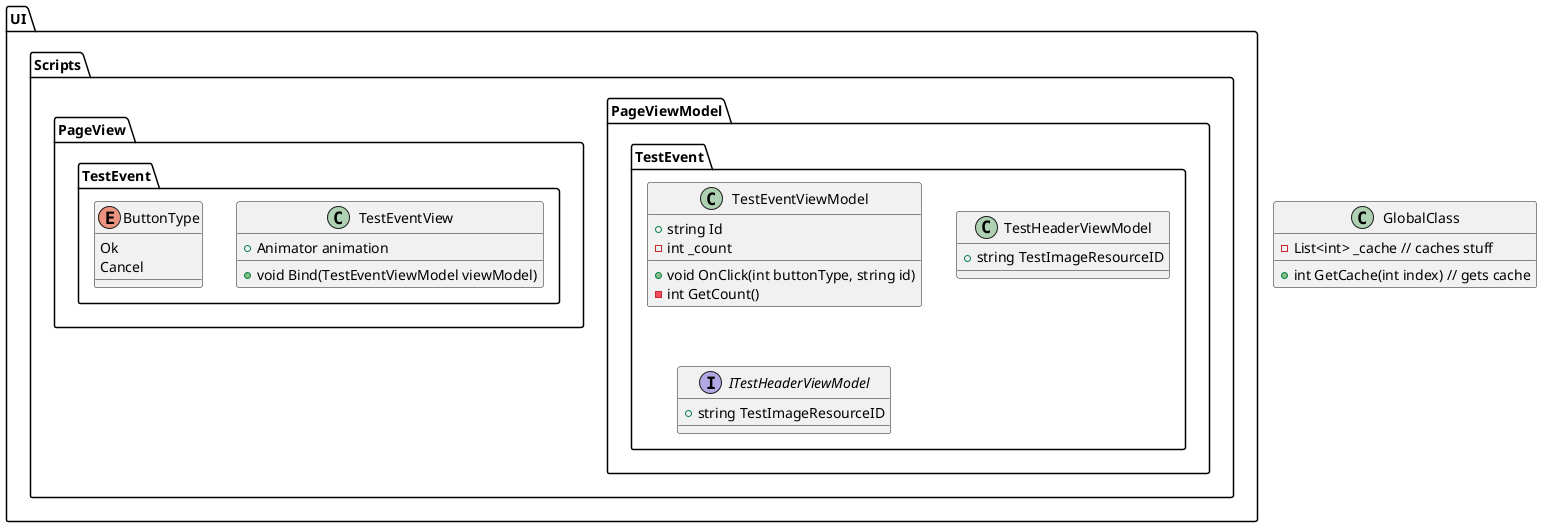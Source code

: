 @startuml

class GlobalClass {
  -List<int> _cache // caches stuff
  +int GetCache(int index) // gets cache
}

namespace UI.Scripts.PageViewModel.TestEvent {
  class TestEventViewModel {
    +string Id
    -int _count
    +void OnClick(int buttonType, string id)
    -int GetCount()
  }

  class TestHeaderViewModel {
    +string TestImageResourceID
  }

  interface ITestHeaderViewModel {
    +string TestImageResourceID
  }
}

namespace UI.Scripts.PageView.TestEvent {
  class TestEventView {
    +Animator animation
    +void Bind(TestEventViewModel viewModel)
  }

  enum ButtonType {
    Ok
    Cancel
  }
}

@enduml
